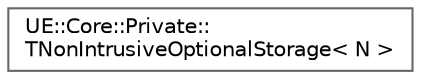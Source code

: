 digraph "Graphical Class Hierarchy"
{
 // INTERACTIVE_SVG=YES
 // LATEX_PDF_SIZE
  bgcolor="transparent";
  edge [fontname=Helvetica,fontsize=10,labelfontname=Helvetica,labelfontsize=10];
  node [fontname=Helvetica,fontsize=10,shape=box,height=0.2,width=0.4];
  rankdir="LR";
  Node0 [id="Node000000",label="UE::Core::Private::\lTNonIntrusiveOptionalStorage\< N \>",height=0.2,width=0.4,color="grey40", fillcolor="white", style="filled",URL="$df/d85/structUE_1_1Core_1_1Private_1_1TNonIntrusiveOptionalStorage.html",tooltip=" "];
}
